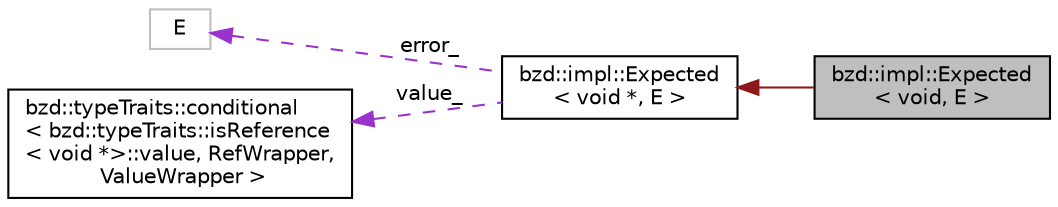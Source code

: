 digraph "bzd::impl::Expected&lt; void, E &gt;"
{
  edge [fontname="Helvetica",fontsize="10",labelfontname="Helvetica",labelfontsize="10"];
  node [fontname="Helvetica",fontsize="10",shape=record];
  rankdir="LR";
  Node2 [label="bzd::impl::Expected\l\< void, E \>",height=0.2,width=0.4,color="black", fillcolor="grey75", style="filled", fontcolor="black"];
  Node3 -> Node2 [dir="back",color="firebrick4",fontsize="10",style="solid"];
  Node3 [label="bzd::impl::Expected\l\< void *, E \>",height=0.2,width=0.4,color="black", fillcolor="white", style="filled",URL="$classbzd_1_1impl_1_1Expected.html"];
  Node4 -> Node3 [dir="back",color="darkorchid3",fontsize="10",style="dashed",label=" error_" ];
  Node4 [label="E",height=0.2,width=0.4,color="grey75", fillcolor="white", style="filled"];
  Node5 -> Node3 [dir="back",color="darkorchid3",fontsize="10",style="dashed",label=" value_" ];
  Node5 [label="bzd::typeTraits::conditional\l\< bzd::typeTraits::isReference\l\< void *\>::value, RefWrapper,\l ValueWrapper \>",height=0.2,width=0.4,color="black", fillcolor="white", style="filled",URL="$structbzd_1_1typeTraits_1_1conditional.html"];
}
